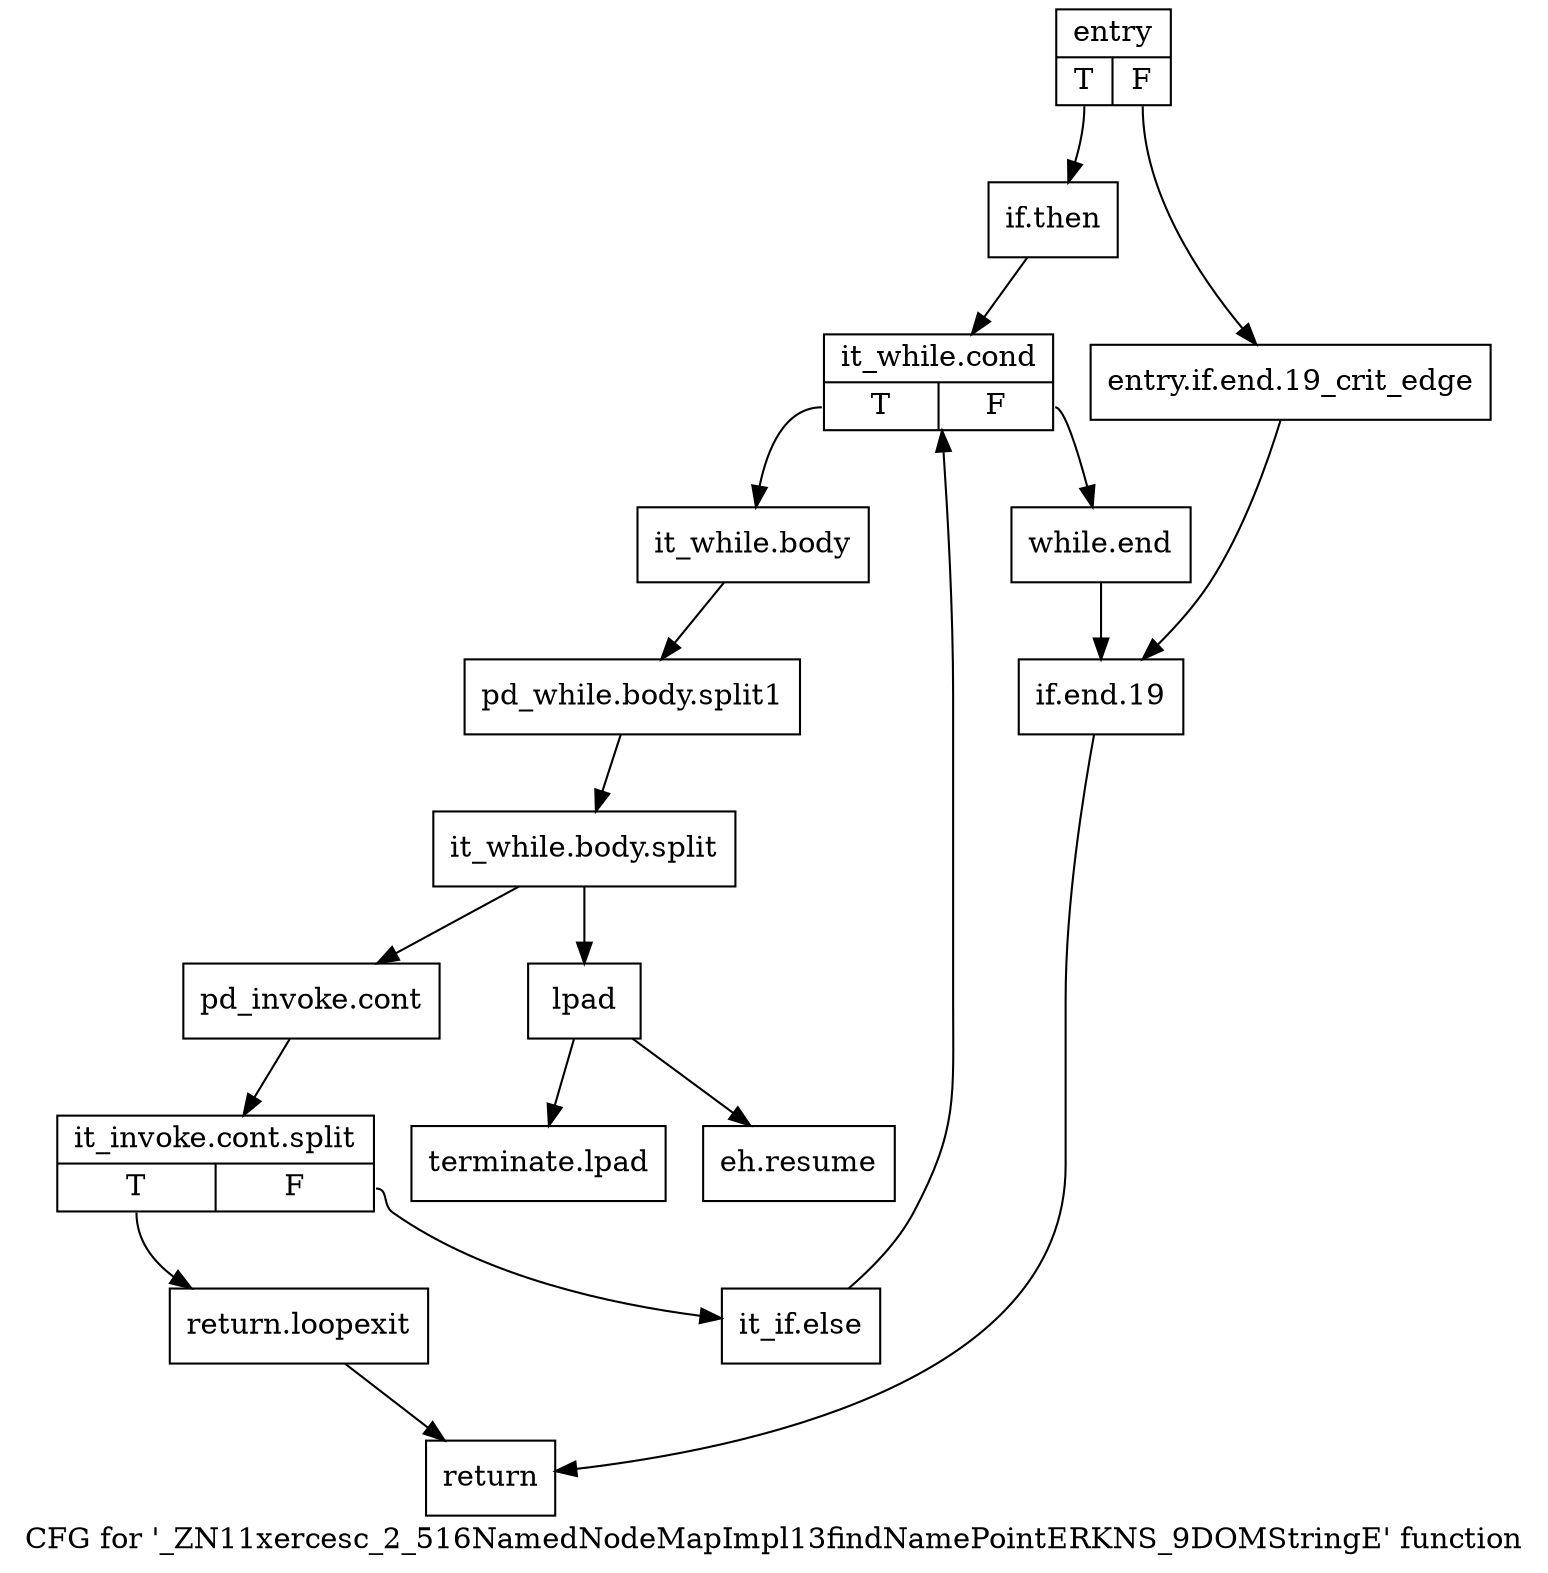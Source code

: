 digraph "CFG for '_ZN11xercesc_2_516NamedNodeMapImpl13findNamePointERKNS_9DOMStringE' function" {
	label="CFG for '_ZN11xercesc_2_516NamedNodeMapImpl13findNamePointERKNS_9DOMStringE' function";

	Node0x3af5920 [shape=record,label="{entry|{<s0>T|<s1>F}}"];
	Node0x3af5920:s0 -> Node0x3af5dc0;
	Node0x3af5920:s1 -> Node0x3af5970;
	Node0x3af5970 [shape=record,label="{entry.if.end.19_crit_edge}"];
	Node0x3af5970 -> Node0x3af5ff0;
	Node0x3af5dc0 [shape=record,label="{if.then}"];
	Node0x3af5dc0 -> Node0x3af5e10;
	Node0x3af5e10 [shape=record,label="{it_while.cond|{<s0>T|<s1>F}}"];
	Node0x3af5e10:s0 -> Node0x3af5e60;
	Node0x3af5e10:s1 -> Node0x3af5fa0;
	Node0x3af5e60 [shape=record,label="{it_while.body}"];
	Node0x3af5e60 -> Node0xac83b40;
	Node0xac83b40 [shape=record,label="{pd_while.body.split1}"];
	Node0xac83b40 -> Node0xac83cd0;
	Node0xac83cd0 [shape=record,label="{it_while.body.split}"];
	Node0xac83cd0 -> Node0x3af5eb0;
	Node0xac83cd0 -> Node0x3af5f00;
	Node0x3af5eb0 [shape=record,label="{pd_invoke.cont}"];
	Node0x3af5eb0 -> Node0xac83aa0;
	Node0xac83aa0 [shape=record,label="{it_invoke.cont.split|{<s0>T|<s1>F}}"];
	Node0xac83aa0:s0 -> Node0x3af6040;
	Node0xac83aa0:s1 -> Node0x3af5f50;
	Node0x3af5f00 [shape=record,label="{lpad}"];
	Node0x3af5f00 -> Node0x3af60e0;
	Node0x3af5f00 -> Node0x3af6130;
	Node0x3af5f50 [shape=record,label="{it_if.else}"];
	Node0x3af5f50 -> Node0x3af5e10;
	Node0x3af5fa0 [shape=record,label="{while.end}"];
	Node0x3af5fa0 -> Node0x3af5ff0;
	Node0x3af5ff0 [shape=record,label="{if.end.19}"];
	Node0x3af5ff0 -> Node0x3af6090;
	Node0x3af6040 [shape=record,label="{return.loopexit}"];
	Node0x3af6040 -> Node0x3af6090;
	Node0x3af6090 [shape=record,label="{return}"];
	Node0x3af60e0 [shape=record,label="{eh.resume}"];
	Node0x3af6130 [shape=record,label="{terminate.lpad}"];
}
